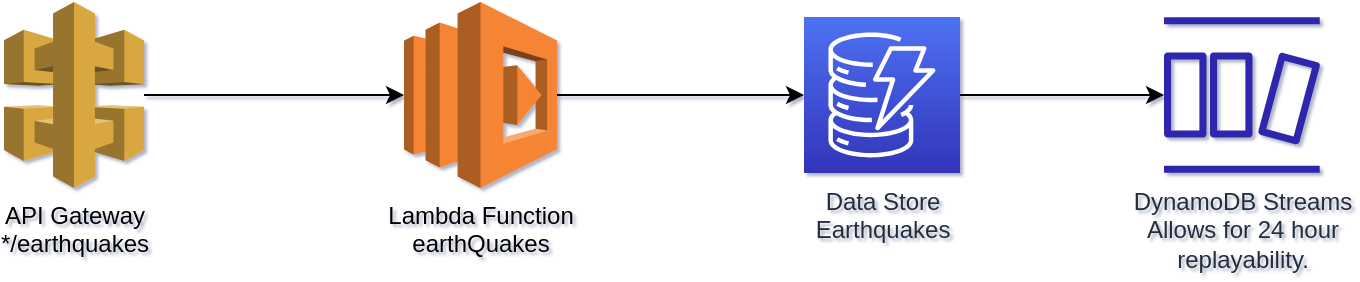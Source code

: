 <mxfile version="19.0.0" type="github"><diagram id="1_P3c-T9IqS1q6O6pkoa" name="Page-1"><mxGraphModel dx="1422" dy="762" grid="1" gridSize="10" guides="1" tooltips="1" connect="1" arrows="1" fold="1" page="1" pageScale="1" pageWidth="850" pageHeight="1100" background="none" math="0" shadow="1"><root><mxCell id="0"/><mxCell id="1" parent="0"/><mxCell id="P9d8K3lTT92YpVrMq_5f-6" style="edgeStyle=orthogonalEdgeStyle;rounded=0;orthogonalLoop=1;jettySize=auto;html=1;entryX=0;entryY=0.5;entryDx=0;entryDy=0;entryPerimeter=0;" edge="1" parent="1" source="P9d8K3lTT92YpVrMq_5f-2" target="P9d8K3lTT92YpVrMq_5f-5"><mxGeometry relative="1" as="geometry"/></mxCell><mxCell id="P9d8K3lTT92YpVrMq_5f-2" value="Lambda Function&lt;br&gt;earthQuakes" style="outlineConnect=0;dashed=0;verticalLabelPosition=bottom;verticalAlign=top;align=center;html=1;shape=mxgraph.aws3.lambda;fillColor=#F58534;gradientColor=none;" vertex="1" parent="1"><mxGeometry x="270" y="70" width="76.5" height="93" as="geometry"/></mxCell><mxCell id="P9d8K3lTT92YpVrMq_5f-4" style="edgeStyle=orthogonalEdgeStyle;rounded=0;orthogonalLoop=1;jettySize=auto;html=1;entryX=0;entryY=0.5;entryDx=0;entryDy=0;entryPerimeter=0;" edge="1" parent="1" source="P9d8K3lTT92YpVrMq_5f-3" target="P9d8K3lTT92YpVrMq_5f-2"><mxGeometry relative="1" as="geometry"><mxPoint x="270" y="116.5" as="targetPoint"/></mxGeometry></mxCell><mxCell id="P9d8K3lTT92YpVrMq_5f-3" value="API Gateway&lt;br&gt;*/earthquakes" style="outlineConnect=0;dashed=0;verticalLabelPosition=bottom;verticalAlign=top;align=center;html=1;shape=mxgraph.aws3.api_gateway;fillColor=#D9A741;gradientColor=none;" vertex="1" parent="1"><mxGeometry x="70" y="70" width="70" height="93" as="geometry"/></mxCell><mxCell id="P9d8K3lTT92YpVrMq_5f-8" style="edgeStyle=orthogonalEdgeStyle;rounded=0;orthogonalLoop=1;jettySize=auto;html=1;" edge="1" parent="1" source="P9d8K3lTT92YpVrMq_5f-5" target="P9d8K3lTT92YpVrMq_5f-7"><mxGeometry relative="1" as="geometry"/></mxCell><mxCell id="P9d8K3lTT92YpVrMq_5f-5" value="Data Store&lt;br&gt;Earthquakes" style="sketch=0;points=[[0,0,0],[0.25,0,0],[0.5,0,0],[0.75,0,0],[1,0,0],[0,1,0],[0.25,1,0],[0.5,1,0],[0.75,1,0],[1,1,0],[0,0.25,0],[0,0.5,0],[0,0.75,0],[1,0.25,0],[1,0.5,0],[1,0.75,0]];outlineConnect=0;fontColor=#232F3E;gradientColor=#4D72F3;gradientDirection=north;fillColor=#3334B9;strokeColor=#ffffff;dashed=0;verticalLabelPosition=bottom;verticalAlign=top;align=center;html=1;fontSize=12;fontStyle=0;aspect=fixed;shape=mxgraph.aws4.resourceIcon;resIcon=mxgraph.aws4.dynamodb;" vertex="1" parent="1"><mxGeometry x="470" y="77.5" width="78" height="78" as="geometry"/></mxCell><mxCell id="P9d8K3lTT92YpVrMq_5f-7" value="DynamoDB Streams&lt;br&gt;Allows for 24 hour&lt;br&gt;replayability." style="sketch=0;outlineConnect=0;fontColor=#232F3E;gradientColor=none;fillColor=#2E27AD;strokeColor=none;dashed=0;verticalLabelPosition=bottom;verticalAlign=top;align=center;html=1;fontSize=12;fontStyle=0;aspect=fixed;pointerEvents=1;shape=mxgraph.aws4.dynamodb_stream;" vertex="1" parent="1"><mxGeometry x="650" y="77.5" width="78" height="78" as="geometry"/></mxCell></root></mxGraphModel></diagram></mxfile>